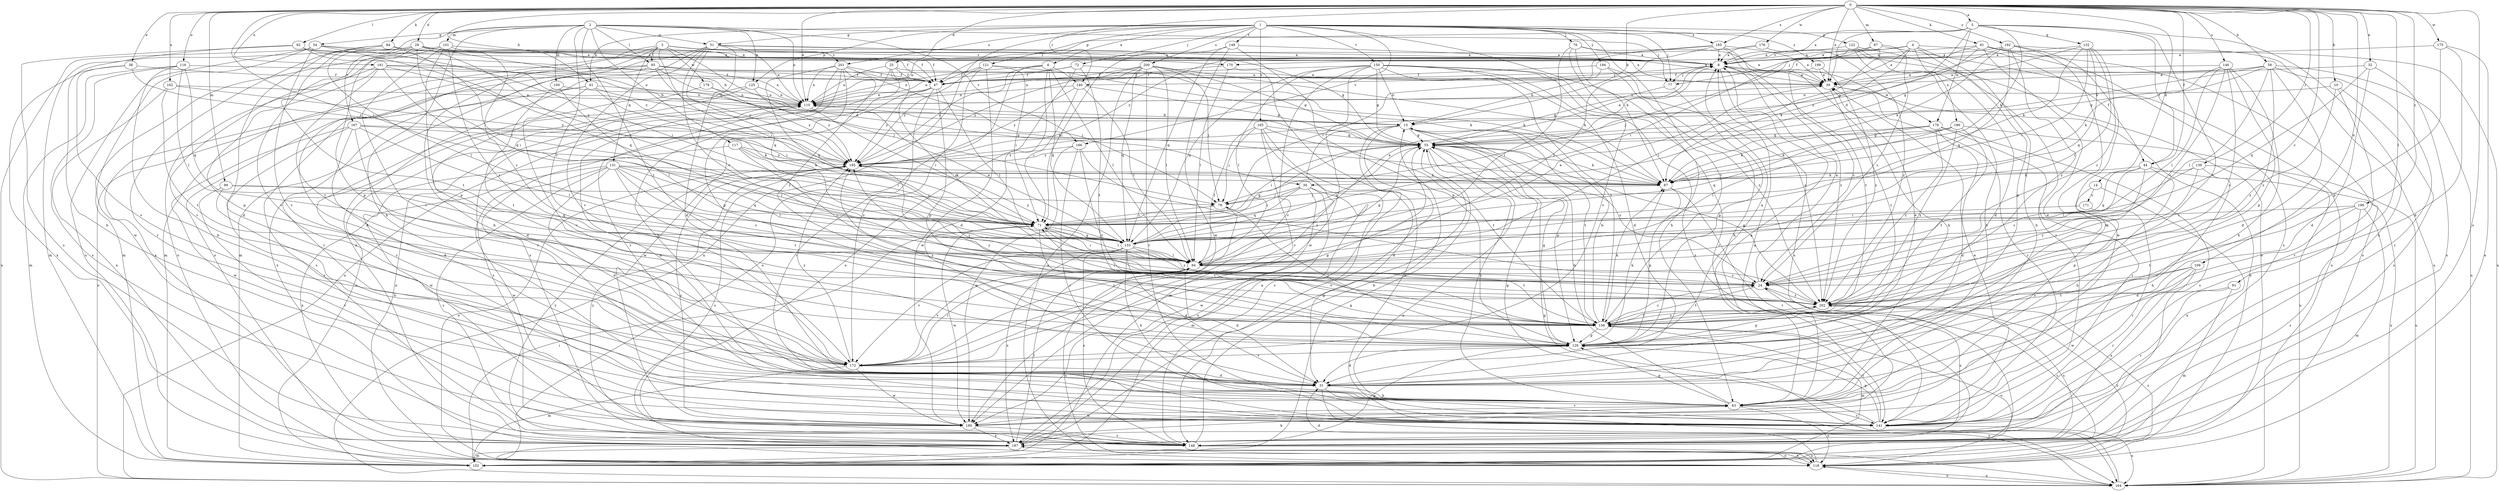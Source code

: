 strict digraph  {
0;
1;
2;
3;
4;
5;
6;
8;
10;
14;
15;
24;
25;
29;
30;
31;
32;
38;
39;
44;
47;
51;
54;
55;
58;
61;
63;
71;
72;
76;
77;
78;
81;
84;
87;
91;
92;
93;
94;
97;
99;
100;
101;
102;
109;
110;
116;
117;
118;
121;
122;
125;
126;
131;
132;
133;
139;
140;
141;
146;
148;
149;
150;
156;
161;
162;
164;
165;
166;
167;
170;
171;
172;
175;
176;
178;
179;
180;
185;
186;
187;
192;
194;
195;
196;
199;
200;
201;
202;
0 -> 5  [label=a];
0 -> 10  [label=b];
0 -> 14  [label=b];
0 -> 15  [label=b];
0 -> 24  [label=c];
0 -> 25  [label=d];
0 -> 29  [label=d];
0 -> 32  [label=e];
0 -> 38  [label=e];
0 -> 39  [label=e];
0 -> 44  [label=f];
0 -> 58  [label=h];
0 -> 61  [label=h];
0 -> 71  [label=i];
0 -> 81  [label=k];
0 -> 84  [label=k];
0 -> 91  [label=l];
0 -> 92  [label=l];
0 -> 97  [label=m];
0 -> 99  [label=m];
0 -> 109  [label=n];
0 -> 110  [label=n];
0 -> 116  [label=o];
0 -> 139  [label=r];
0 -> 140  [label=r];
0 -> 146  [label=s];
0 -> 148  [label=s];
0 -> 161  [label=u];
0 -> 162  [label=u];
0 -> 175  [label=w];
0 -> 176  [label=w];
0 -> 185  [label=x];
0 -> 192  [label=y];
0 -> 196  [label=z];
1 -> 6  [label=a];
1 -> 51  [label=g];
1 -> 61  [label=h];
1 -> 72  [label=j];
1 -> 76  [label=j];
1 -> 77  [label=j];
1 -> 87  [label=k];
1 -> 121  [label=p];
1 -> 122  [label=p];
1 -> 125  [label=p];
1 -> 149  [label=t];
1 -> 150  [label=t];
1 -> 156  [label=t];
1 -> 164  [label=u];
1 -> 165  [label=v];
1 -> 166  [label=v];
1 -> 185  [label=x];
1 -> 194  [label=y];
1 -> 199  [label=z];
1 -> 200  [label=z];
1 -> 201  [label=z];
2 -> 24  [label=c];
2 -> 51  [label=g];
2 -> 54  [label=g];
2 -> 63  [label=h];
2 -> 77  [label=j];
2 -> 93  [label=l];
2 -> 100  [label=m];
2 -> 101  [label=m];
2 -> 110  [label=n];
2 -> 117  [label=o];
2 -> 125  [label=p];
2 -> 156  [label=t];
2 -> 166  [label=v];
2 -> 167  [label=v];
3 -> 8  [label=a];
3 -> 30  [label=d];
3 -> 39  [label=e];
3 -> 63  [label=h];
3 -> 71  [label=i];
3 -> 93  [label=l];
3 -> 102  [label=m];
3 -> 118  [label=o];
3 -> 131  [label=q];
3 -> 170  [label=v];
3 -> 178  [label=w];
3 -> 201  [label=z];
4 -> 8  [label=a];
4 -> 39  [label=e];
4 -> 44  [label=f];
4 -> 63  [label=h];
4 -> 77  [label=j];
4 -> 87  [label=k];
4 -> 126  [label=p];
4 -> 170  [label=v];
4 -> 186  [label=x];
5 -> 8  [label=a];
5 -> 30  [label=d];
5 -> 39  [label=e];
5 -> 44  [label=f];
5 -> 47  [label=f];
5 -> 87  [label=k];
5 -> 132  [label=q];
5 -> 156  [label=t];
5 -> 179  [label=w];
5 -> 187  [label=x];
6 -> 31  [label=d];
6 -> 94  [label=l];
6 -> 110  [label=n];
6 -> 118  [label=o];
6 -> 133  [label=q];
6 -> 140  [label=r];
6 -> 195  [label=y];
8 -> 39  [label=e];
8 -> 77  [label=j];
8 -> 140  [label=r];
8 -> 148  [label=s];
8 -> 179  [label=w];
8 -> 202  [label=z];
10 -> 110  [label=n];
10 -> 141  [label=r];
10 -> 148  [label=s];
10 -> 202  [label=z];
14 -> 126  [label=p];
14 -> 171  [label=v];
14 -> 187  [label=x];
15 -> 55  [label=g];
15 -> 126  [label=p];
15 -> 148  [label=s];
15 -> 156  [label=t];
15 -> 172  [label=v];
15 -> 187  [label=x];
24 -> 8  [label=a];
24 -> 156  [label=t];
24 -> 187  [label=x];
24 -> 202  [label=z];
25 -> 24  [label=c];
25 -> 39  [label=e];
25 -> 47  [label=f];
25 -> 110  [label=n];
25 -> 148  [label=s];
25 -> 164  [label=u];
29 -> 8  [label=a];
29 -> 39  [label=e];
29 -> 47  [label=f];
29 -> 55  [label=g];
29 -> 71  [label=i];
29 -> 102  [label=m];
29 -> 126  [label=p];
29 -> 133  [label=q];
29 -> 141  [label=r];
29 -> 172  [label=v];
30 -> 71  [label=i];
30 -> 78  [label=j];
30 -> 102  [label=m];
30 -> 133  [label=q];
30 -> 180  [label=w];
30 -> 187  [label=x];
31 -> 63  [label=h];
31 -> 141  [label=r];
31 -> 164  [label=u];
32 -> 31  [label=d];
32 -> 39  [label=e];
32 -> 133  [label=q];
32 -> 148  [label=s];
38 -> 47  [label=f];
38 -> 172  [label=v];
38 -> 187  [label=x];
38 -> 195  [label=y];
39 -> 110  [label=n];
39 -> 118  [label=o];
39 -> 141  [label=r];
39 -> 156  [label=t];
44 -> 24  [label=c];
44 -> 63  [label=h];
44 -> 87  [label=k];
44 -> 133  [label=q];
44 -> 164  [label=u];
44 -> 202  [label=z];
47 -> 94  [label=l];
47 -> 110  [label=n];
47 -> 126  [label=p];
47 -> 141  [label=r];
47 -> 180  [label=w];
47 -> 195  [label=y];
51 -> 8  [label=a];
51 -> 24  [label=c];
51 -> 31  [label=d];
51 -> 55  [label=g];
51 -> 102  [label=m];
51 -> 110  [label=n];
51 -> 133  [label=q];
51 -> 172  [label=v];
51 -> 187  [label=x];
54 -> 8  [label=a];
54 -> 71  [label=i];
54 -> 118  [label=o];
54 -> 133  [label=q];
54 -> 164  [label=u];
54 -> 172  [label=v];
54 -> 180  [label=w];
55 -> 8  [label=a];
55 -> 24  [label=c];
55 -> 63  [label=h];
55 -> 71  [label=i];
55 -> 87  [label=k];
55 -> 133  [label=q];
55 -> 164  [label=u];
55 -> 195  [label=y];
58 -> 15  [label=b];
58 -> 31  [label=d];
58 -> 39  [label=e];
58 -> 47  [label=f];
58 -> 87  [label=k];
58 -> 94  [label=l];
58 -> 141  [label=r];
58 -> 164  [label=u];
58 -> 202  [label=z];
61 -> 71  [label=i];
61 -> 87  [label=k];
61 -> 110  [label=n];
61 -> 148  [label=s];
61 -> 164  [label=u];
61 -> 172  [label=v];
63 -> 8  [label=a];
63 -> 15  [label=b];
63 -> 110  [label=n];
63 -> 118  [label=o];
63 -> 126  [label=p];
63 -> 141  [label=r];
63 -> 180  [label=w];
71 -> 94  [label=l];
71 -> 133  [label=q];
71 -> 156  [label=t];
71 -> 180  [label=w];
71 -> 202  [label=z];
72 -> 47  [label=f];
72 -> 87  [label=k];
72 -> 110  [label=n];
72 -> 118  [label=o];
72 -> 156  [label=t];
76 -> 8  [label=a];
76 -> 39  [label=e];
76 -> 63  [label=h];
76 -> 94  [label=l];
76 -> 172  [label=v];
77 -> 55  [label=g];
77 -> 126  [label=p];
78 -> 71  [label=i];
78 -> 172  [label=v];
81 -> 8  [label=a];
81 -> 31  [label=d];
81 -> 47  [label=f];
81 -> 118  [label=o];
81 -> 148  [label=s];
81 -> 164  [label=u];
81 -> 195  [label=y];
84 -> 8  [label=a];
84 -> 31  [label=d];
84 -> 47  [label=f];
84 -> 71  [label=i];
84 -> 94  [label=l];
84 -> 156  [label=t];
87 -> 78  [label=j];
87 -> 126  [label=p];
87 -> 141  [label=r];
91 -> 102  [label=m];
91 -> 141  [label=r];
91 -> 202  [label=z];
92 -> 8  [label=a];
92 -> 15  [label=b];
92 -> 47  [label=f];
92 -> 63  [label=h];
92 -> 148  [label=s];
92 -> 195  [label=y];
93 -> 31  [label=d];
93 -> 39  [label=e];
93 -> 47  [label=f];
93 -> 78  [label=j];
93 -> 110  [label=n];
93 -> 141  [label=r];
93 -> 187  [label=x];
93 -> 195  [label=y];
94 -> 24  [label=c];
94 -> 31  [label=d];
94 -> 55  [label=g];
94 -> 71  [label=i];
94 -> 164  [label=u];
94 -> 172  [label=v];
97 -> 8  [label=a];
97 -> 24  [label=c];
97 -> 78  [label=j];
97 -> 94  [label=l];
97 -> 164  [label=u];
99 -> 63  [label=h];
99 -> 78  [label=j];
99 -> 133  [label=q];
99 -> 141  [label=r];
100 -> 94  [label=l];
100 -> 110  [label=n];
100 -> 156  [label=t];
101 -> 8  [label=a];
101 -> 24  [label=c];
101 -> 102  [label=m];
101 -> 118  [label=o];
101 -> 126  [label=p];
101 -> 172  [label=v];
101 -> 202  [label=z];
102 -> 24  [label=c];
102 -> 55  [label=g];
102 -> 71  [label=i];
102 -> 110  [label=n];
102 -> 202  [label=z];
109 -> 24  [label=c];
109 -> 141  [label=r];
109 -> 156  [label=t];
109 -> 180  [label=w];
109 -> 187  [label=x];
110 -> 15  [label=b];
110 -> 71  [label=i];
110 -> 148  [label=s];
116 -> 47  [label=f];
116 -> 63  [label=h];
116 -> 94  [label=l];
116 -> 102  [label=m];
116 -> 133  [label=q];
116 -> 148  [label=s];
117 -> 24  [label=c];
117 -> 71  [label=i];
117 -> 87  [label=k];
117 -> 180  [label=w];
117 -> 195  [label=y];
118 -> 31  [label=d];
118 -> 110  [label=n];
118 -> 164  [label=u];
118 -> 187  [label=x];
118 -> 202  [label=z];
121 -> 47  [label=f];
121 -> 71  [label=i];
121 -> 87  [label=k];
121 -> 172  [label=v];
121 -> 180  [label=w];
121 -> 195  [label=y];
122 -> 8  [label=a];
122 -> 31  [label=d];
122 -> 63  [label=h];
122 -> 71  [label=i];
122 -> 118  [label=o];
122 -> 141  [label=r];
125 -> 31  [label=d];
125 -> 110  [label=n];
125 -> 187  [label=x];
125 -> 195  [label=y];
126 -> 8  [label=a];
126 -> 31  [label=d];
126 -> 39  [label=e];
126 -> 55  [label=g];
126 -> 78  [label=j];
126 -> 87  [label=k];
126 -> 172  [label=v];
126 -> 195  [label=y];
131 -> 24  [label=c];
131 -> 31  [label=d];
131 -> 71  [label=i];
131 -> 87  [label=k];
131 -> 94  [label=l];
131 -> 133  [label=q];
131 -> 148  [label=s];
131 -> 156  [label=t];
131 -> 180  [label=w];
131 -> 187  [label=x];
132 -> 8  [label=a];
132 -> 24  [label=c];
132 -> 55  [label=g];
132 -> 71  [label=i];
132 -> 87  [label=k];
132 -> 94  [label=l];
132 -> 133  [label=q];
133 -> 8  [label=a];
133 -> 31  [label=d];
133 -> 39  [label=e];
133 -> 55  [label=g];
133 -> 63  [label=h];
133 -> 94  [label=l];
133 -> 110  [label=n];
133 -> 148  [label=s];
133 -> 156  [label=t];
133 -> 172  [label=v];
133 -> 187  [label=x];
133 -> 195  [label=y];
139 -> 24  [label=c];
139 -> 63  [label=h];
139 -> 87  [label=k];
139 -> 94  [label=l];
139 -> 164  [label=u];
140 -> 55  [label=g];
140 -> 71  [label=i];
140 -> 94  [label=l];
140 -> 110  [label=n];
140 -> 195  [label=y];
141 -> 39  [label=e];
141 -> 55  [label=g];
141 -> 126  [label=p];
141 -> 156  [label=t];
141 -> 164  [label=u];
146 -> 24  [label=c];
146 -> 39  [label=e];
146 -> 55  [label=g];
146 -> 63  [label=h];
146 -> 94  [label=l];
146 -> 126  [label=p];
146 -> 202  [label=z];
148 -> 15  [label=b];
148 -> 118  [label=o];
148 -> 126  [label=p];
148 -> 195  [label=y];
149 -> 8  [label=a];
149 -> 71  [label=i];
149 -> 126  [label=p];
149 -> 133  [label=q];
149 -> 180  [label=w];
150 -> 15  [label=b];
150 -> 31  [label=d];
150 -> 47  [label=f];
150 -> 55  [label=g];
150 -> 94  [label=l];
150 -> 133  [label=q];
150 -> 141  [label=r];
150 -> 148  [label=s];
150 -> 156  [label=t];
150 -> 172  [label=v];
150 -> 180  [label=w];
150 -> 202  [label=z];
156 -> 15  [label=b];
156 -> 24  [label=c];
156 -> 87  [label=k];
156 -> 102  [label=m];
156 -> 118  [label=o];
156 -> 126  [label=p];
156 -> 195  [label=y];
156 -> 202  [label=z];
161 -> 15  [label=b];
161 -> 47  [label=f];
161 -> 71  [label=i];
161 -> 126  [label=p];
161 -> 156  [label=t];
161 -> 172  [label=v];
161 -> 195  [label=y];
162 -> 110  [label=n];
162 -> 156  [label=t];
162 -> 187  [label=x];
162 -> 195  [label=y];
164 -> 55  [label=g];
164 -> 118  [label=o];
165 -> 31  [label=d];
165 -> 55  [label=g];
165 -> 78  [label=j];
165 -> 94  [label=l];
165 -> 102  [label=m];
165 -> 148  [label=s];
165 -> 156  [label=t];
166 -> 141  [label=r];
166 -> 156  [label=t];
166 -> 180  [label=w];
166 -> 195  [label=y];
166 -> 202  [label=z];
167 -> 31  [label=d];
167 -> 55  [label=g];
167 -> 87  [label=k];
167 -> 94  [label=l];
167 -> 141  [label=r];
167 -> 172  [label=v];
167 -> 180  [label=w];
170 -> 47  [label=f];
170 -> 94  [label=l];
170 -> 164  [label=u];
171 -> 71  [label=i];
171 -> 141  [label=r];
172 -> 31  [label=d];
172 -> 55  [label=g];
172 -> 94  [label=l];
172 -> 102  [label=m];
172 -> 180  [label=w];
172 -> 195  [label=y];
175 -> 8  [label=a];
175 -> 31  [label=d];
175 -> 118  [label=o];
175 -> 126  [label=p];
176 -> 8  [label=a];
176 -> 110  [label=n];
176 -> 202  [label=z];
178 -> 110  [label=n];
178 -> 141  [label=r];
178 -> 195  [label=y];
179 -> 31  [label=d];
179 -> 55  [label=g];
179 -> 87  [label=k];
179 -> 133  [label=q];
179 -> 141  [label=r];
179 -> 148  [label=s];
179 -> 202  [label=z];
180 -> 8  [label=a];
180 -> 148  [label=s];
180 -> 187  [label=x];
180 -> 195  [label=y];
185 -> 8  [label=a];
185 -> 39  [label=e];
185 -> 63  [label=h];
185 -> 71  [label=i];
185 -> 94  [label=l];
185 -> 156  [label=t];
185 -> 195  [label=y];
186 -> 55  [label=g];
186 -> 87  [label=k];
186 -> 94  [label=l];
186 -> 156  [label=t];
186 -> 164  [label=u];
186 -> 202  [label=z];
187 -> 55  [label=g];
187 -> 63  [label=h];
187 -> 94  [label=l];
187 -> 102  [label=m];
187 -> 118  [label=o];
187 -> 195  [label=y];
192 -> 8  [label=a];
192 -> 55  [label=g];
192 -> 63  [label=h];
192 -> 87  [label=k];
192 -> 133  [label=q];
192 -> 164  [label=u];
192 -> 180  [label=w];
192 -> 202  [label=z];
194 -> 15  [label=b];
194 -> 47  [label=f];
194 -> 63  [label=h];
194 -> 202  [label=z];
195 -> 87  [label=k];
195 -> 118  [label=o];
195 -> 148  [label=s];
196 -> 31  [label=d];
196 -> 71  [label=i];
196 -> 102  [label=m];
196 -> 148  [label=s];
196 -> 156  [label=t];
199 -> 24  [label=c];
199 -> 39  [label=e];
199 -> 202  [label=z];
200 -> 47  [label=f];
200 -> 55  [label=g];
200 -> 78  [label=j];
200 -> 87  [label=k];
200 -> 94  [label=l];
200 -> 110  [label=n];
200 -> 118  [label=o];
200 -> 133  [label=q];
200 -> 141  [label=r];
200 -> 195  [label=y];
201 -> 47  [label=f];
201 -> 63  [label=h];
201 -> 78  [label=j];
201 -> 110  [label=n];
201 -> 126  [label=p];
201 -> 133  [label=q];
201 -> 141  [label=r];
201 -> 202  [label=z];
202 -> 55  [label=g];
202 -> 71  [label=i];
202 -> 126  [label=p];
202 -> 148  [label=s];
202 -> 156  [label=t];
202 -> 195  [label=y];
}
